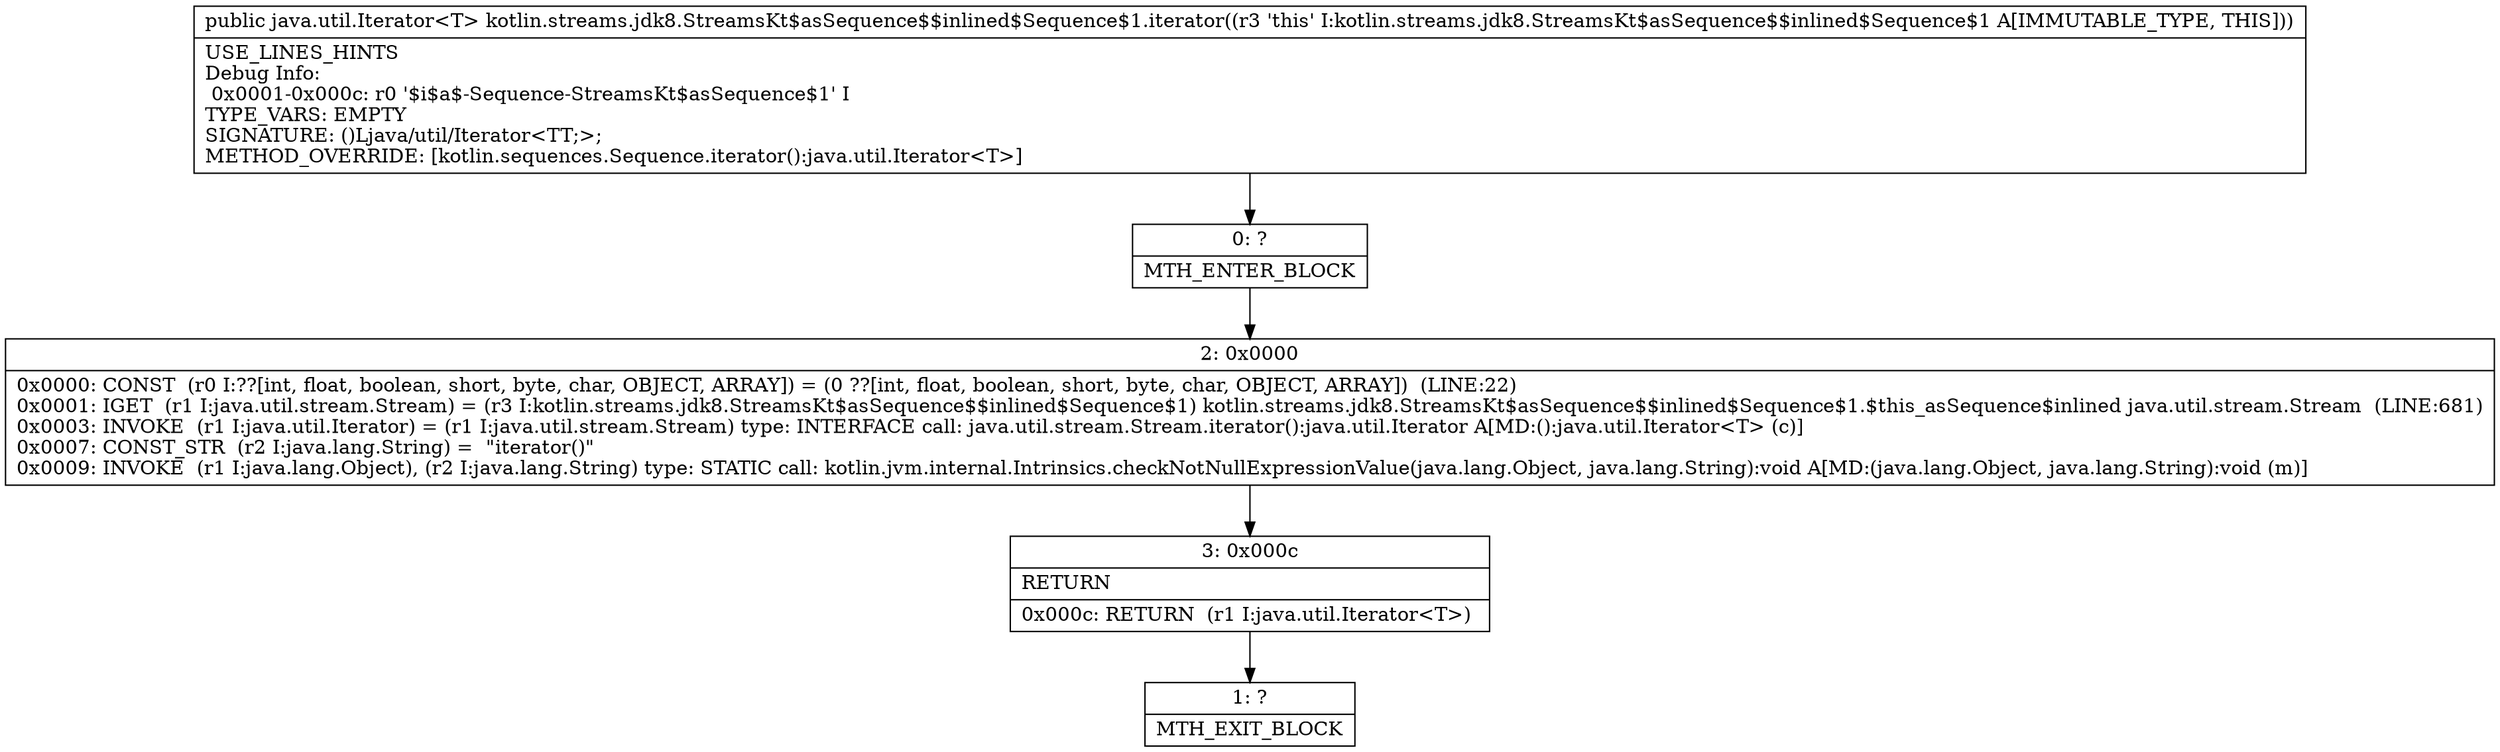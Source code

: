 digraph "CFG forkotlin.streams.jdk8.StreamsKt$asSequence$$inlined$Sequence$1.iterator()Ljava\/util\/Iterator;" {
Node_0 [shape=record,label="{0\:\ ?|MTH_ENTER_BLOCK\l}"];
Node_2 [shape=record,label="{2\:\ 0x0000|0x0000: CONST  (r0 I:??[int, float, boolean, short, byte, char, OBJECT, ARRAY]) = (0 ??[int, float, boolean, short, byte, char, OBJECT, ARRAY])  (LINE:22)\l0x0001: IGET  (r1 I:java.util.stream.Stream) = (r3 I:kotlin.streams.jdk8.StreamsKt$asSequence$$inlined$Sequence$1) kotlin.streams.jdk8.StreamsKt$asSequence$$inlined$Sequence$1.$this_asSequence$inlined java.util.stream.Stream  (LINE:681)\l0x0003: INVOKE  (r1 I:java.util.Iterator) = (r1 I:java.util.stream.Stream) type: INTERFACE call: java.util.stream.Stream.iterator():java.util.Iterator A[MD:():java.util.Iterator\<T\> (c)]\l0x0007: CONST_STR  (r2 I:java.lang.String) =  \"iterator()\" \l0x0009: INVOKE  (r1 I:java.lang.Object), (r2 I:java.lang.String) type: STATIC call: kotlin.jvm.internal.Intrinsics.checkNotNullExpressionValue(java.lang.Object, java.lang.String):void A[MD:(java.lang.Object, java.lang.String):void (m)]\l}"];
Node_3 [shape=record,label="{3\:\ 0x000c|RETURN\l|0x000c: RETURN  (r1 I:java.util.Iterator\<T\>) \l}"];
Node_1 [shape=record,label="{1\:\ ?|MTH_EXIT_BLOCK\l}"];
MethodNode[shape=record,label="{public java.util.Iterator\<T\> kotlin.streams.jdk8.StreamsKt$asSequence$$inlined$Sequence$1.iterator((r3 'this' I:kotlin.streams.jdk8.StreamsKt$asSequence$$inlined$Sequence$1 A[IMMUTABLE_TYPE, THIS]))  | USE_LINES_HINTS\lDebug Info:\l  0x0001\-0x000c: r0 '$i$a$\-Sequence\-StreamsKt$asSequence$1' I\lTYPE_VARS: EMPTY\lSIGNATURE: ()Ljava\/util\/Iterator\<TT;\>;\lMETHOD_OVERRIDE: [kotlin.sequences.Sequence.iterator():java.util.Iterator\<T\>]\l}"];
MethodNode -> Node_0;Node_0 -> Node_2;
Node_2 -> Node_3;
Node_3 -> Node_1;
}

